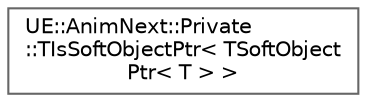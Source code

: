 digraph "Graphical Class Hierarchy"
{
 // INTERACTIVE_SVG=YES
 // LATEX_PDF_SIZE
  bgcolor="transparent";
  edge [fontname=Helvetica,fontsize=10,labelfontname=Helvetica,labelfontsize=10];
  node [fontname=Helvetica,fontsize=10,shape=box,height=0.2,width=0.4];
  rankdir="LR";
  Node0 [id="Node000000",label="UE::AnimNext::Private\l::TIsSoftObjectPtr\< TSoftObject\lPtr\< T \> \>",height=0.2,width=0.4,color="grey40", fillcolor="white", style="filled",URL="$d4/d9f/structUE_1_1AnimNext_1_1Private_1_1TIsSoftObjectPtr_3_01TSoftObjectPtr_3_01T_01_4_01_4.html",tooltip=" "];
}
